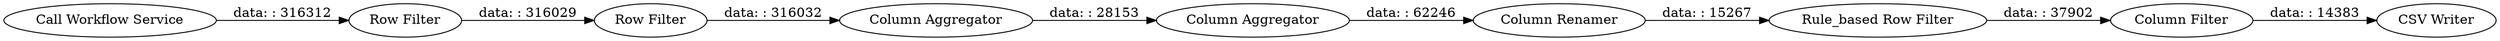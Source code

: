 digraph {
	"7963092099442964082_2" [label="Row Filter"]
	"7963092099442964082_1" [label="Call Workflow Service"]
	"7963092099442964082_3" [label="Row Filter"]
	"7963092099442964082_8" [label="Column Filter"]
	"7963092099442964082_6" [label="Column Aggregator"]
	"7963092099442964082_7" [label="Rule_based Row Filter"]
	"7963092099442964082_9" [label="CSV Writer"]
	"7963092099442964082_5" [label="Column Renamer"]
	"7963092099442964082_4" [label="Column Aggregator"]
	"7963092099442964082_6" -> "7963092099442964082_5" [label="data: : 62246"]
	"7963092099442964082_5" -> "7963092099442964082_7" [label="data: : 15267"]
	"7963092099442964082_2" -> "7963092099442964082_3" [label="data: : 316029"]
	"7963092099442964082_1" -> "7963092099442964082_2" [label="data: : 316312"]
	"7963092099442964082_7" -> "7963092099442964082_8" [label="data: : 37902"]
	"7963092099442964082_8" -> "7963092099442964082_9" [label="data: : 14383"]
	"7963092099442964082_3" -> "7963092099442964082_4" [label="data: : 316032"]
	"7963092099442964082_4" -> "7963092099442964082_6" [label="data: : 28153"]
	rankdir=LR
}

